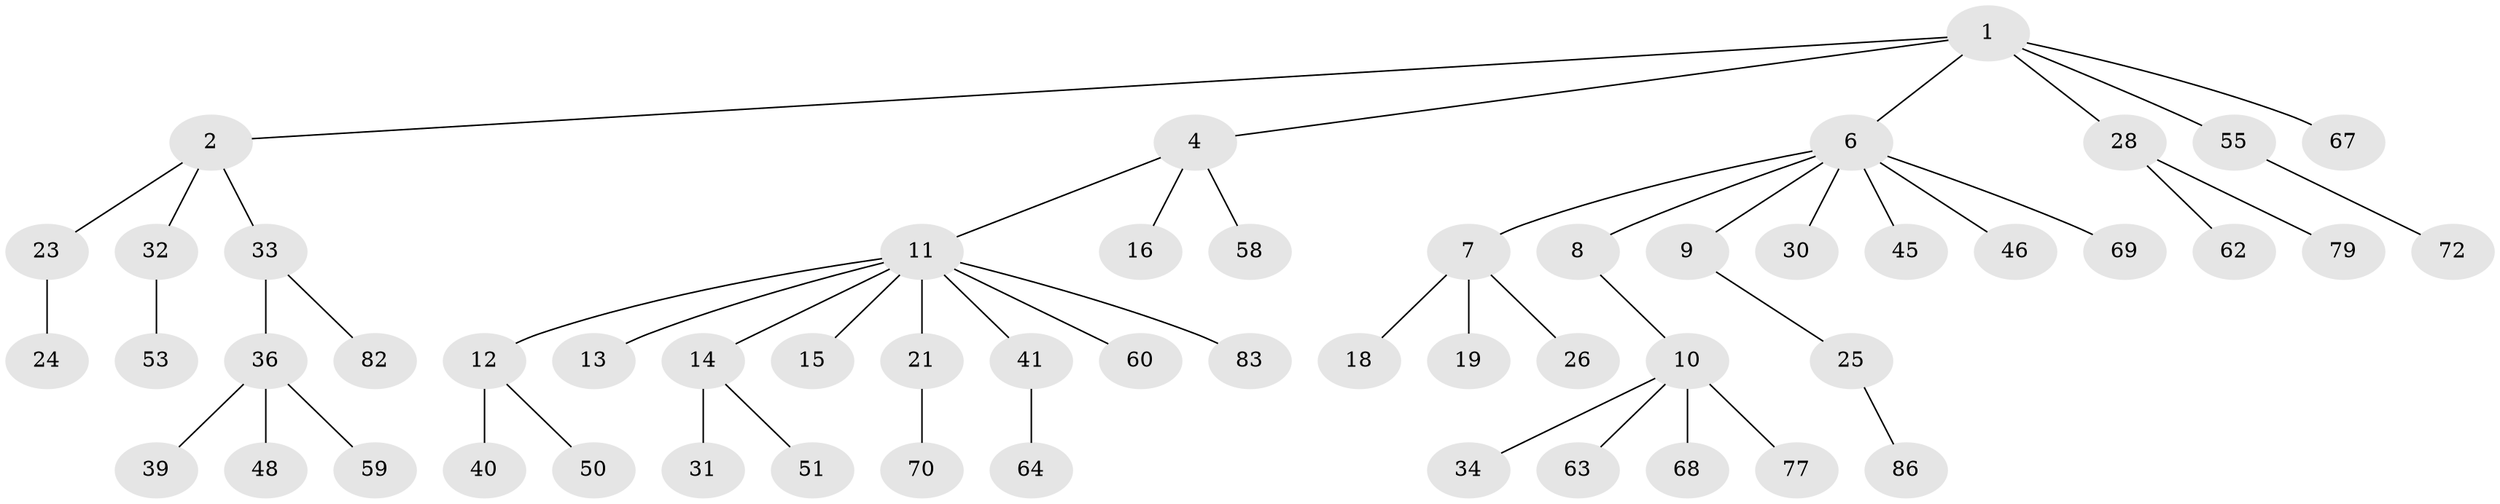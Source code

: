 // original degree distribution, {5: 0.011627906976744186, 3: 0.12790697674418605, 4: 0.06976744186046512, 8: 0.023255813953488372, 2: 0.3023255813953488, 1: 0.46511627906976744}
// Generated by graph-tools (version 1.1) at 2025/11/02/27/25 16:11:26]
// undirected, 54 vertices, 53 edges
graph export_dot {
graph [start="1"]
  node [color=gray90,style=filled];
  1 [super="+5"];
  2 [super="+3"];
  4 [super="+22"];
  6 [super="+61"];
  7 [super="+20"];
  8;
  9;
  10 [super="+29"];
  11 [super="+17"];
  12 [super="+74"];
  13 [super="+35"];
  14 [super="+27"];
  15;
  16;
  18 [super="+43"];
  19;
  21 [super="+37"];
  23;
  24 [super="+52"];
  25 [super="+80"];
  26 [super="+71"];
  28 [super="+84"];
  30 [super="+49"];
  31 [super="+78"];
  32 [super="+44"];
  33;
  34;
  36 [super="+38"];
  39 [super="+42"];
  40 [super="+56"];
  41 [super="+47"];
  45;
  46;
  48 [super="+54"];
  50;
  51 [super="+73"];
  53 [super="+57"];
  55 [super="+66"];
  58;
  59 [super="+81"];
  60 [super="+75"];
  62 [super="+76"];
  63 [super="+65"];
  64;
  67;
  68;
  69;
  70;
  72;
  77;
  79;
  82 [super="+85"];
  83;
  86;
  1 -- 2;
  1 -- 4;
  1 -- 28;
  1 -- 55;
  1 -- 67;
  1 -- 6;
  2 -- 23;
  2 -- 32;
  2 -- 33;
  4 -- 11;
  4 -- 16;
  4 -- 58;
  6 -- 7;
  6 -- 8;
  6 -- 9;
  6 -- 30;
  6 -- 45;
  6 -- 46;
  6 -- 69;
  7 -- 18;
  7 -- 19;
  7 -- 26;
  8 -- 10;
  9 -- 25;
  10 -- 34;
  10 -- 77;
  10 -- 68;
  10 -- 63;
  11 -- 12;
  11 -- 13;
  11 -- 14;
  11 -- 15;
  11 -- 41;
  11 -- 60;
  11 -- 83;
  11 -- 21;
  12 -- 40;
  12 -- 50;
  14 -- 51;
  14 -- 31;
  21 -- 70;
  23 -- 24;
  25 -- 86;
  28 -- 62;
  28 -- 79;
  32 -- 53;
  33 -- 36;
  33 -- 82;
  36 -- 48;
  36 -- 59;
  36 -- 39;
  41 -- 64;
  55 -- 72;
}
